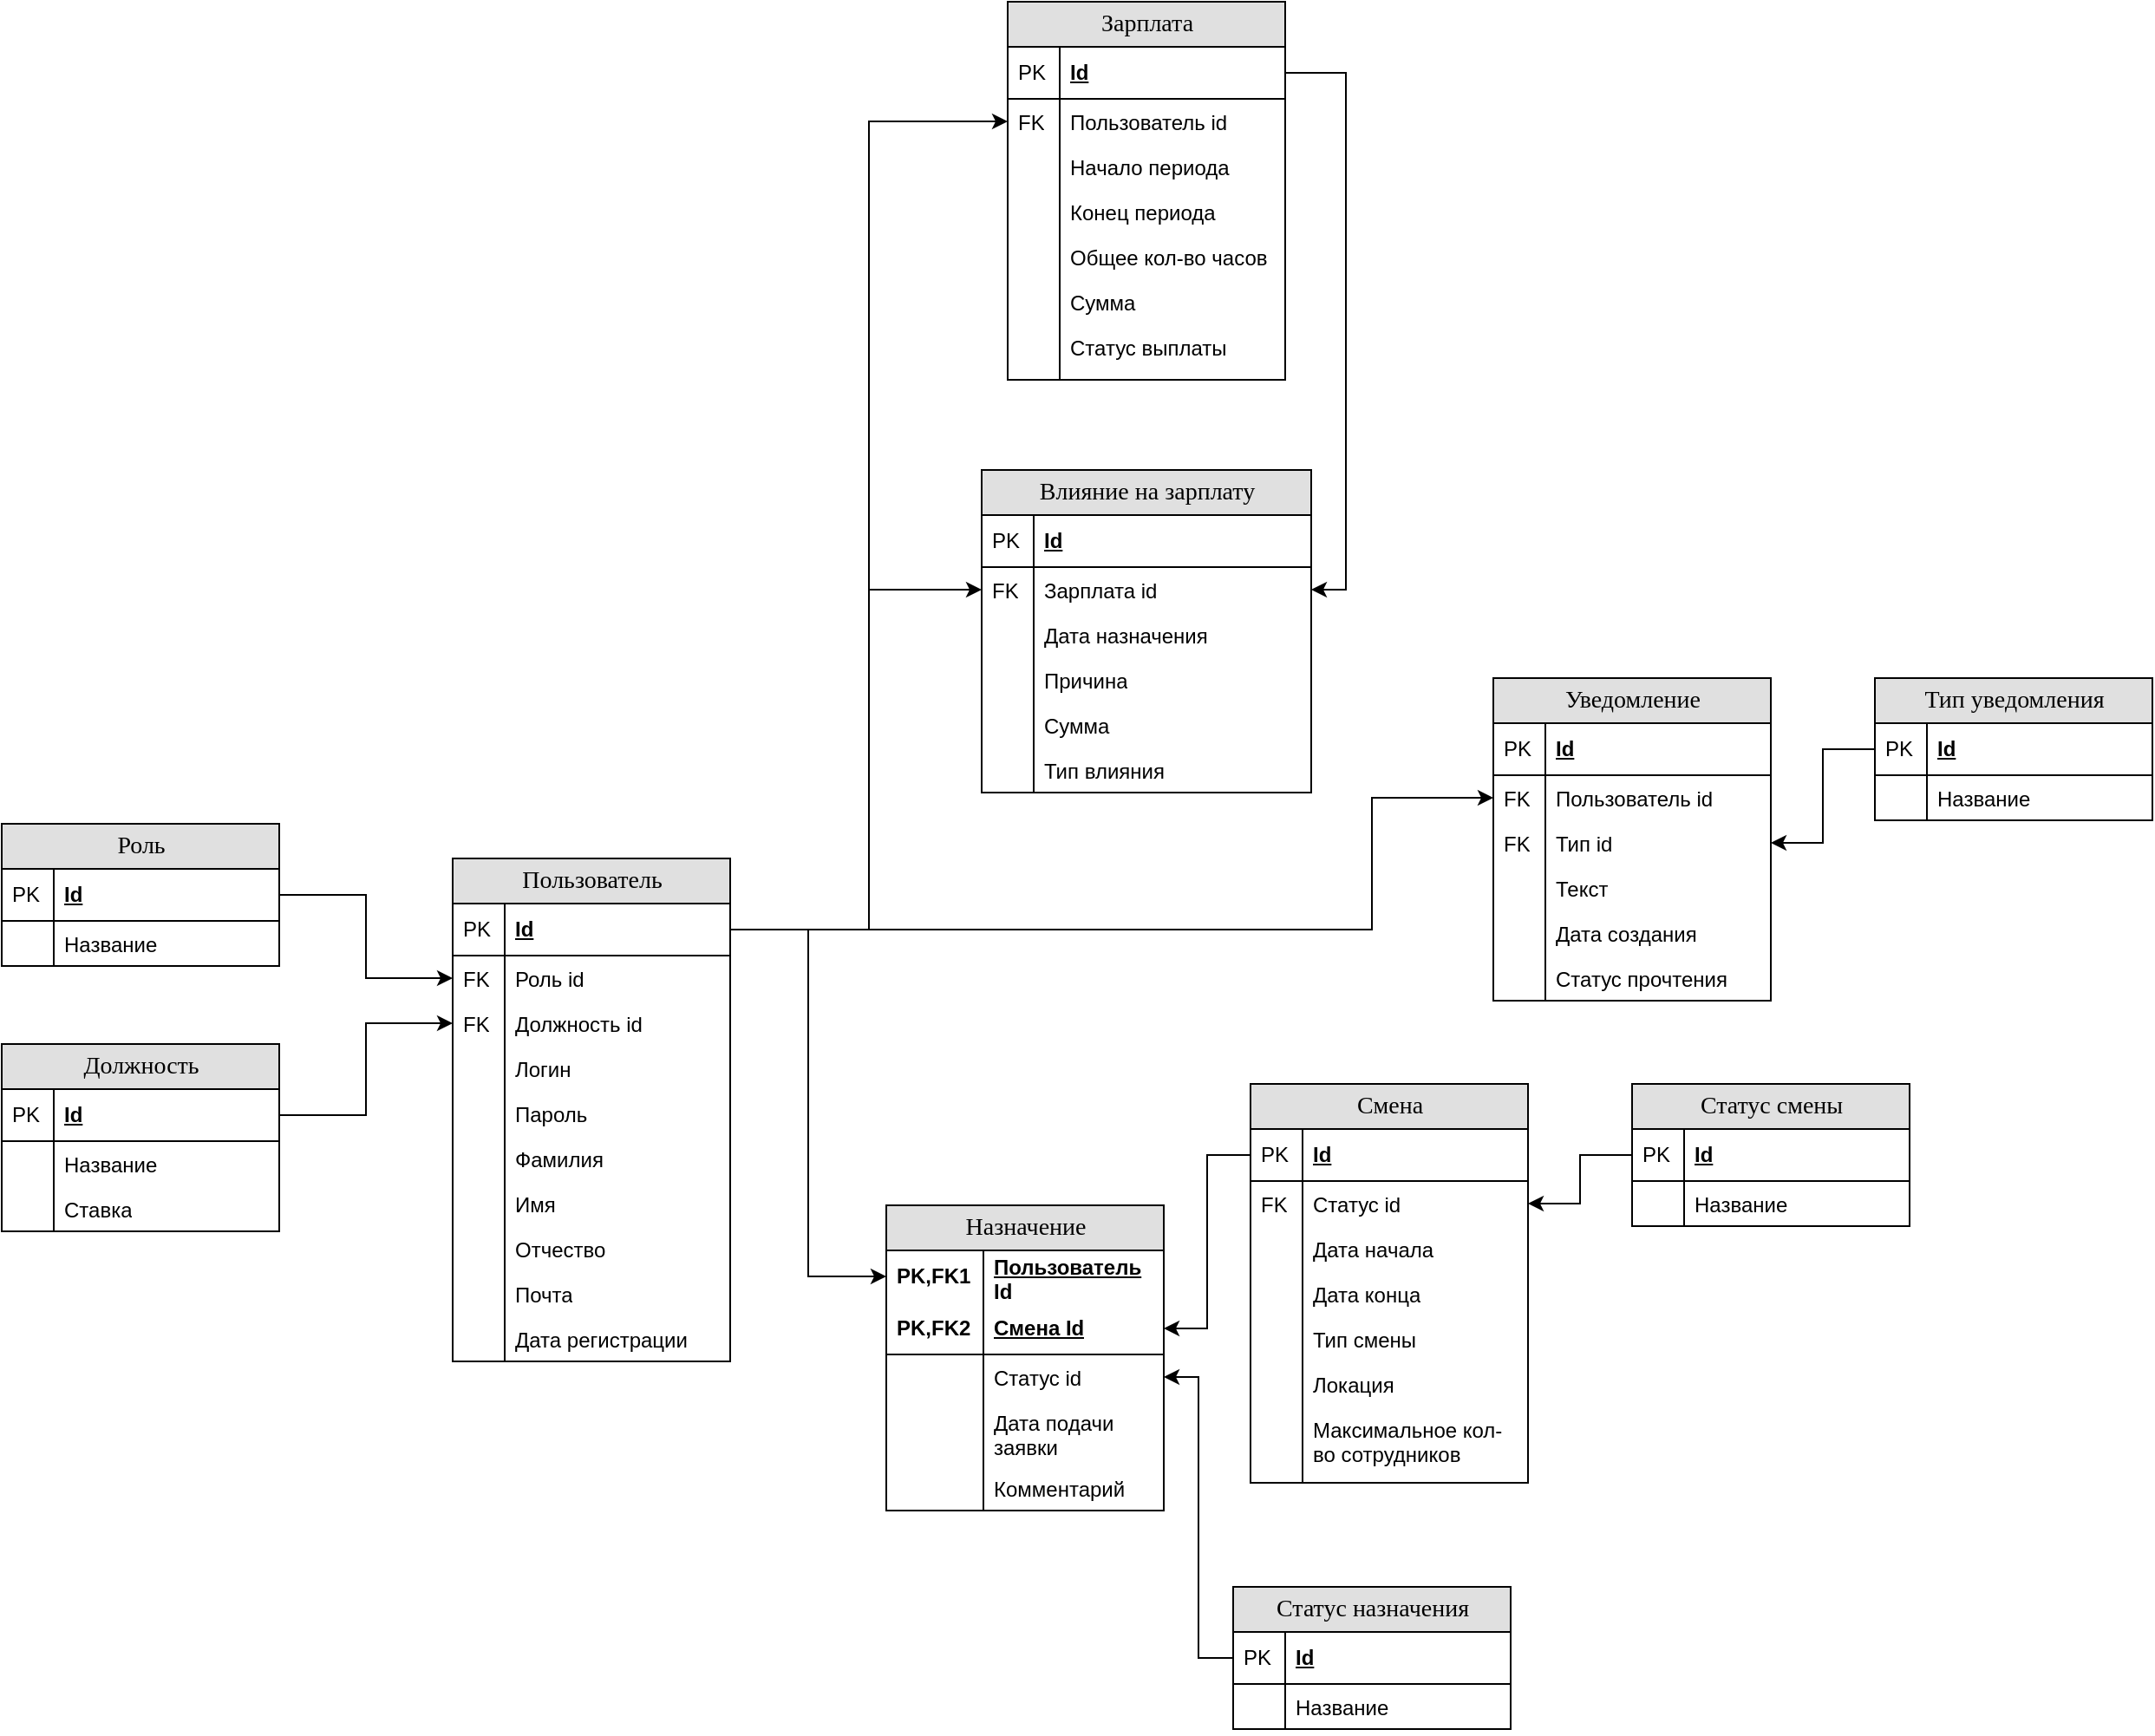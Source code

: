 <mxfile version="24.7.5">
  <diagram name="Page-1" id="e56a1550-8fbb-45ad-956c-1786394a9013">
    <mxGraphModel dx="1793" dy="2745" grid="1" gridSize="10" guides="1" tooltips="1" connect="1" arrows="1" fold="1" page="1" pageScale="1" pageWidth="1100" pageHeight="850" background="none" math="0" shadow="0">
      <root>
        <mxCell id="0" />
        <mxCell id="1" parent="0" />
        <mxCell id="suVJ0AK7xyrUXj481-pd-14" value="Смена" style="swimlane;html=1;fontStyle=0;childLayout=stackLayout;horizontal=1;startSize=26;fillColor=#e0e0e0;horizontalStack=0;resizeParent=1;resizeLast=0;collapsible=1;marginBottom=0;swimlaneFillColor=#ffffff;align=center;rounded=0;shadow=0;comic=0;labelBackgroundColor=none;strokeWidth=1;fontFamily=Verdana;fontSize=14;swimlaneLine=1;" parent="1" vertex="1">
          <mxGeometry x="750" y="-396" width="160" height="230" as="geometry" />
        </mxCell>
        <mxCell id="suVJ0AK7xyrUXj481-pd-15" value="Id" style="shape=partialRectangle;top=0;left=0;right=0;bottom=1;html=1;align=left;verticalAlign=middle;fillColor=none;spacingLeft=34;spacingRight=4;whiteSpace=wrap;overflow=hidden;rotatable=0;points=[[0,0.5],[1,0.5]];portConstraint=eastwest;dropTarget=0;fontStyle=5;" parent="suVJ0AK7xyrUXj481-pd-14" vertex="1">
          <mxGeometry y="26" width="160" height="30" as="geometry" />
        </mxCell>
        <mxCell id="suVJ0AK7xyrUXj481-pd-16" value="PK" style="shape=partialRectangle;top=0;left=0;bottom=0;html=1;fillColor=none;align=left;verticalAlign=middle;spacingLeft=4;spacingRight=4;whiteSpace=wrap;overflow=hidden;rotatable=0;points=[];portConstraint=eastwest;part=1;" parent="suVJ0AK7xyrUXj481-pd-15" vertex="1" connectable="0">
          <mxGeometry width="30" height="30" as="geometry" />
        </mxCell>
        <mxCell id="suVJ0AK7xyrUXj481-pd-87" value="Статус id" style="shape=partialRectangle;top=0;left=0;right=0;bottom=0;html=1;align=left;verticalAlign=top;fillColor=none;spacingLeft=34;spacingRight=4;whiteSpace=wrap;overflow=hidden;rotatable=0;points=[[0,0.5],[1,0.5]];portConstraint=eastwest;dropTarget=0;" parent="suVJ0AK7xyrUXj481-pd-14" vertex="1">
          <mxGeometry y="56" width="160" height="26" as="geometry" />
        </mxCell>
        <mxCell id="suVJ0AK7xyrUXj481-pd-88" value="FK" style="shape=partialRectangle;top=0;left=0;bottom=0;html=1;fillColor=none;align=left;verticalAlign=top;spacingLeft=4;spacingRight=4;whiteSpace=wrap;overflow=hidden;rotatable=0;points=[];portConstraint=eastwest;part=1;" parent="suVJ0AK7xyrUXj481-pd-87" vertex="1" connectable="0">
          <mxGeometry width="30" height="26" as="geometry" />
        </mxCell>
        <mxCell id="suVJ0AK7xyrUXj481-pd-17" value="Дата начала" style="shape=partialRectangle;top=0;left=0;right=0;bottom=0;html=1;align=left;verticalAlign=top;fillColor=none;spacingLeft=34;spacingRight=4;whiteSpace=wrap;overflow=hidden;rotatable=0;points=[[0,0.5],[1,0.5]];portConstraint=eastwest;dropTarget=0;" parent="suVJ0AK7xyrUXj481-pd-14" vertex="1">
          <mxGeometry y="82" width="160" height="26" as="geometry" />
        </mxCell>
        <mxCell id="suVJ0AK7xyrUXj481-pd-18" value="" style="shape=partialRectangle;top=0;left=0;bottom=0;html=1;fillColor=none;align=left;verticalAlign=top;spacingLeft=4;spacingRight=4;whiteSpace=wrap;overflow=hidden;rotatable=0;points=[];portConstraint=eastwest;part=1;" parent="suVJ0AK7xyrUXj481-pd-17" vertex="1" connectable="0">
          <mxGeometry width="30" height="26" as="geometry" />
        </mxCell>
        <mxCell id="suVJ0AK7xyrUXj481-pd-19" value="Дата конца" style="shape=partialRectangle;top=0;left=0;right=0;bottom=0;html=1;align=left;verticalAlign=top;fillColor=none;spacingLeft=34;spacingRight=4;whiteSpace=wrap;overflow=hidden;rotatable=0;points=[[0,0.5],[1,0.5]];portConstraint=eastwest;dropTarget=0;" parent="suVJ0AK7xyrUXj481-pd-14" vertex="1">
          <mxGeometry y="108" width="160" height="26" as="geometry" />
        </mxCell>
        <mxCell id="suVJ0AK7xyrUXj481-pd-20" value="" style="shape=partialRectangle;top=0;left=0;bottom=0;html=1;fillColor=none;align=left;verticalAlign=top;spacingLeft=4;spacingRight=4;whiteSpace=wrap;overflow=hidden;rotatable=0;points=[];portConstraint=eastwest;part=1;" parent="suVJ0AK7xyrUXj481-pd-19" vertex="1" connectable="0">
          <mxGeometry width="30" height="26" as="geometry" />
        </mxCell>
        <mxCell id="suVJ0AK7xyrUXj481-pd-99" value="Тип смены" style="shape=partialRectangle;top=0;left=0;right=0;bottom=0;html=1;align=left;verticalAlign=top;fillColor=none;spacingLeft=34;spacingRight=4;whiteSpace=wrap;overflow=hidden;rotatable=0;points=[[0,0.5],[1,0.5]];portConstraint=eastwest;dropTarget=0;" parent="suVJ0AK7xyrUXj481-pd-14" vertex="1">
          <mxGeometry y="134" width="160" height="26" as="geometry" />
        </mxCell>
        <mxCell id="suVJ0AK7xyrUXj481-pd-100" value="" style="shape=partialRectangle;top=0;left=0;bottom=0;html=1;fillColor=none;align=left;verticalAlign=top;spacingLeft=4;spacingRight=4;whiteSpace=wrap;overflow=hidden;rotatable=0;points=[];portConstraint=eastwest;part=1;" parent="suVJ0AK7xyrUXj481-pd-99" vertex="1" connectable="0">
          <mxGeometry width="30" height="26" as="geometry" />
        </mxCell>
        <mxCell id="suVJ0AK7xyrUXj481-pd-101" value="Локация" style="shape=partialRectangle;top=0;left=0;right=0;bottom=0;html=1;align=left;verticalAlign=top;fillColor=none;spacingLeft=34;spacingRight=4;whiteSpace=wrap;overflow=hidden;rotatable=0;points=[[0,0.5],[1,0.5]];portConstraint=eastwest;dropTarget=0;" parent="suVJ0AK7xyrUXj481-pd-14" vertex="1">
          <mxGeometry y="160" width="160" height="26" as="geometry" />
        </mxCell>
        <mxCell id="suVJ0AK7xyrUXj481-pd-102" value="" style="shape=partialRectangle;top=0;left=0;bottom=0;html=1;fillColor=none;align=left;verticalAlign=top;spacingLeft=4;spacingRight=4;whiteSpace=wrap;overflow=hidden;rotatable=0;points=[];portConstraint=eastwest;part=1;" parent="suVJ0AK7xyrUXj481-pd-101" vertex="1" connectable="0">
          <mxGeometry width="30" height="26" as="geometry" />
        </mxCell>
        <mxCell id="suVJ0AK7xyrUXj481-pd-105" value="Максимальное кол-во сотрудников" style="shape=partialRectangle;top=0;left=0;right=0;bottom=0;html=1;align=left;verticalAlign=top;fillColor=none;spacingLeft=34;spacingRight=4;whiteSpace=wrap;overflow=hidden;rotatable=0;points=[[0,0.5],[1,0.5]];portConstraint=eastwest;dropTarget=0;" parent="suVJ0AK7xyrUXj481-pd-14" vertex="1">
          <mxGeometry y="186" width="160" height="44" as="geometry" />
        </mxCell>
        <mxCell id="suVJ0AK7xyrUXj481-pd-106" value="" style="shape=partialRectangle;top=0;left=0;bottom=0;html=1;fillColor=none;align=left;verticalAlign=top;spacingLeft=4;spacingRight=4;whiteSpace=wrap;overflow=hidden;rotatable=0;points=[];portConstraint=eastwest;part=1;" parent="suVJ0AK7xyrUXj481-pd-105" vertex="1" connectable="0">
          <mxGeometry width="30" height="44" as="geometry" />
        </mxCell>
        <mxCell id="suVJ0AK7xyrUXj481-pd-73" style="edgeStyle=orthogonalEdgeStyle;rounded=0;orthogonalLoop=1;jettySize=auto;html=1;" parent="1" source="suVJ0AK7xyrUXj481-pd-41" target="suVJ0AK7xyrUXj481-pd-69" edge="1">
          <mxGeometry relative="1" as="geometry">
            <mxPoint x="210" y="-366" as="sourcePoint" />
          </mxGeometry>
        </mxCell>
        <mxCell id="suVJ0AK7xyrUXj481-pd-56" value="Пользователь" style="swimlane;html=1;fontStyle=0;childLayout=stackLayout;horizontal=1;startSize=26;fillColor=#e0e0e0;horizontalStack=0;resizeParent=1;resizeLast=0;collapsible=1;marginBottom=0;swimlaneFillColor=#ffffff;align=center;rounded=0;shadow=0;comic=0;labelBackgroundColor=none;strokeWidth=1;fontFamily=Verdana;fontSize=14;swimlaneLine=1;" parent="1" vertex="1">
          <mxGeometry x="290" y="-526" width="160" height="290" as="geometry" />
        </mxCell>
        <mxCell id="suVJ0AK7xyrUXj481-pd-57" value="Id" style="shape=partialRectangle;top=0;left=0;right=0;bottom=1;html=1;align=left;verticalAlign=middle;fillColor=none;spacingLeft=34;spacingRight=4;whiteSpace=wrap;overflow=hidden;rotatable=0;points=[[0,0.5],[1,0.5]];portConstraint=eastwest;dropTarget=0;fontStyle=5;" parent="suVJ0AK7xyrUXj481-pd-56" vertex="1">
          <mxGeometry y="26" width="160" height="30" as="geometry" />
        </mxCell>
        <mxCell id="suVJ0AK7xyrUXj481-pd-58" value="PK" style="shape=partialRectangle;top=0;left=0;bottom=0;html=1;fillColor=none;align=left;verticalAlign=middle;spacingLeft=4;spacingRight=4;whiteSpace=wrap;overflow=hidden;rotatable=0;points=[];portConstraint=eastwest;part=1;" parent="suVJ0AK7xyrUXj481-pd-57" vertex="1" connectable="0">
          <mxGeometry width="30" height="30" as="geometry" />
        </mxCell>
        <mxCell id="suVJ0AK7xyrUXj481-pd-74" value="Роль id" style="shape=partialRectangle;top=0;left=0;right=0;bottom=0;html=1;align=left;verticalAlign=top;fillColor=none;spacingLeft=34;spacingRight=4;whiteSpace=wrap;overflow=hidden;rotatable=0;points=[[0,0.5],[1,0.5]];portConstraint=eastwest;dropTarget=0;" parent="suVJ0AK7xyrUXj481-pd-56" vertex="1">
          <mxGeometry y="56" width="160" height="26" as="geometry" />
        </mxCell>
        <mxCell id="suVJ0AK7xyrUXj481-pd-75" value="FK" style="shape=partialRectangle;top=0;left=0;bottom=0;html=1;fillColor=none;align=left;verticalAlign=top;spacingLeft=4;spacingRight=4;whiteSpace=wrap;overflow=hidden;rotatable=0;points=[];portConstraint=eastwest;part=1;" parent="suVJ0AK7xyrUXj481-pd-74" vertex="1" connectable="0">
          <mxGeometry width="30" height="26" as="geometry" />
        </mxCell>
        <mxCell id="suVJ0AK7xyrUXj481-pd-69" value="Должность id" style="shape=partialRectangle;top=0;left=0;right=0;bottom=0;html=1;align=left;verticalAlign=top;fillColor=none;spacingLeft=34;spacingRight=4;whiteSpace=wrap;overflow=hidden;rotatable=0;points=[[0,0.5],[1,0.5]];portConstraint=eastwest;dropTarget=0;" parent="suVJ0AK7xyrUXj481-pd-56" vertex="1">
          <mxGeometry y="82" width="160" height="26" as="geometry" />
        </mxCell>
        <mxCell id="suVJ0AK7xyrUXj481-pd-70" value="FK" style="shape=partialRectangle;top=0;left=0;bottom=0;html=1;fillColor=none;align=left;verticalAlign=top;spacingLeft=4;spacingRight=4;whiteSpace=wrap;overflow=hidden;rotatable=0;points=[];portConstraint=eastwest;part=1;" parent="suVJ0AK7xyrUXj481-pd-69" vertex="1" connectable="0">
          <mxGeometry width="30" height="26" as="geometry" />
        </mxCell>
        <mxCell id="suVJ0AK7xyrUXj481-pd-59" value="Логин" style="shape=partialRectangle;top=0;left=0;right=0;bottom=0;html=1;align=left;verticalAlign=top;fillColor=none;spacingLeft=34;spacingRight=4;whiteSpace=wrap;overflow=hidden;rotatable=0;points=[[0,0.5],[1,0.5]];portConstraint=eastwest;dropTarget=0;" parent="suVJ0AK7xyrUXj481-pd-56" vertex="1">
          <mxGeometry y="108" width="160" height="26" as="geometry" />
        </mxCell>
        <mxCell id="suVJ0AK7xyrUXj481-pd-60" value="" style="shape=partialRectangle;top=0;left=0;bottom=0;html=1;fillColor=none;align=left;verticalAlign=top;spacingLeft=4;spacingRight=4;whiteSpace=wrap;overflow=hidden;rotatable=0;points=[];portConstraint=eastwest;part=1;" parent="suVJ0AK7xyrUXj481-pd-59" vertex="1" connectable="0">
          <mxGeometry width="30" height="26" as="geometry" />
        </mxCell>
        <mxCell id="suVJ0AK7xyrUXj481-pd-61" value="Пароль" style="shape=partialRectangle;top=0;left=0;right=0;bottom=0;html=1;align=left;verticalAlign=top;fillColor=none;spacingLeft=34;spacingRight=4;whiteSpace=wrap;overflow=hidden;rotatable=0;points=[[0,0.5],[1,0.5]];portConstraint=eastwest;dropTarget=0;" parent="suVJ0AK7xyrUXj481-pd-56" vertex="1">
          <mxGeometry y="134" width="160" height="26" as="geometry" />
        </mxCell>
        <mxCell id="suVJ0AK7xyrUXj481-pd-62" value="" style="shape=partialRectangle;top=0;left=0;bottom=0;html=1;fillColor=none;align=left;verticalAlign=top;spacingLeft=4;spacingRight=4;whiteSpace=wrap;overflow=hidden;rotatable=0;points=[];portConstraint=eastwest;part=1;" parent="suVJ0AK7xyrUXj481-pd-61" vertex="1" connectable="0">
          <mxGeometry width="30" height="26" as="geometry" />
        </mxCell>
        <mxCell id="suVJ0AK7xyrUXj481-pd-63" value="Фамилия" style="shape=partialRectangle;top=0;left=0;right=0;bottom=0;html=1;align=left;verticalAlign=top;fillColor=none;spacingLeft=34;spacingRight=4;whiteSpace=wrap;overflow=hidden;rotatable=0;points=[[0,0.5],[1,0.5]];portConstraint=eastwest;dropTarget=0;" parent="suVJ0AK7xyrUXj481-pd-56" vertex="1">
          <mxGeometry y="160" width="160" height="26" as="geometry" />
        </mxCell>
        <mxCell id="suVJ0AK7xyrUXj481-pd-64" value="" style="shape=partialRectangle;top=0;left=0;bottom=0;html=1;fillColor=none;align=left;verticalAlign=top;spacingLeft=4;spacingRight=4;whiteSpace=wrap;overflow=hidden;rotatable=0;points=[];portConstraint=eastwest;part=1;" parent="suVJ0AK7xyrUXj481-pd-63" vertex="1" connectable="0">
          <mxGeometry width="30" height="26" as="geometry" />
        </mxCell>
        <mxCell id="suVJ0AK7xyrUXj481-pd-65" value="Имя" style="shape=partialRectangle;top=0;left=0;right=0;bottom=0;html=1;align=left;verticalAlign=top;fillColor=none;spacingLeft=34;spacingRight=4;whiteSpace=wrap;overflow=hidden;rotatable=0;points=[[0,0.5],[1,0.5]];portConstraint=eastwest;dropTarget=0;" parent="suVJ0AK7xyrUXj481-pd-56" vertex="1">
          <mxGeometry y="186" width="160" height="26" as="geometry" />
        </mxCell>
        <mxCell id="suVJ0AK7xyrUXj481-pd-66" value="" style="shape=partialRectangle;top=0;left=0;bottom=0;html=1;fillColor=none;align=left;verticalAlign=top;spacingLeft=4;spacingRight=4;whiteSpace=wrap;overflow=hidden;rotatable=0;points=[];portConstraint=eastwest;part=1;" parent="suVJ0AK7xyrUXj481-pd-65" vertex="1" connectable="0">
          <mxGeometry width="30" height="26" as="geometry" />
        </mxCell>
        <mxCell id="suVJ0AK7xyrUXj481-pd-67" value="Отчество" style="shape=partialRectangle;top=0;left=0;right=0;bottom=0;html=1;align=left;verticalAlign=top;fillColor=none;spacingLeft=34;spacingRight=4;whiteSpace=wrap;overflow=hidden;rotatable=0;points=[[0,0.5],[1,0.5]];portConstraint=eastwest;dropTarget=0;" parent="suVJ0AK7xyrUXj481-pd-56" vertex="1">
          <mxGeometry y="212" width="160" height="26" as="geometry" />
        </mxCell>
        <mxCell id="suVJ0AK7xyrUXj481-pd-68" value="" style="shape=partialRectangle;top=0;left=0;bottom=0;html=1;fillColor=none;align=left;verticalAlign=top;spacingLeft=4;spacingRight=4;whiteSpace=wrap;overflow=hidden;rotatable=0;points=[];portConstraint=eastwest;part=1;" parent="suVJ0AK7xyrUXj481-pd-67" vertex="1" connectable="0">
          <mxGeometry width="30" height="26" as="geometry" />
        </mxCell>
        <mxCell id="suVJ0AK7xyrUXj481-pd-83" value="Почта" style="shape=partialRectangle;top=0;left=0;right=0;bottom=0;html=1;align=left;verticalAlign=top;fillColor=none;spacingLeft=34;spacingRight=4;whiteSpace=wrap;overflow=hidden;rotatable=0;points=[[0,0.5],[1,0.5]];portConstraint=eastwest;dropTarget=0;" parent="suVJ0AK7xyrUXj481-pd-56" vertex="1">
          <mxGeometry y="238" width="160" height="26" as="geometry" />
        </mxCell>
        <mxCell id="suVJ0AK7xyrUXj481-pd-84" value="" style="shape=partialRectangle;top=0;left=0;bottom=0;html=1;fillColor=none;align=left;verticalAlign=top;spacingLeft=4;spacingRight=4;whiteSpace=wrap;overflow=hidden;rotatable=0;points=[];portConstraint=eastwest;part=1;" parent="suVJ0AK7xyrUXj481-pd-83" vertex="1" connectable="0">
          <mxGeometry width="30" height="26" as="geometry" />
        </mxCell>
        <mxCell id="suVJ0AK7xyrUXj481-pd-85" value="Дата регистрации" style="shape=partialRectangle;top=0;left=0;right=0;bottom=0;html=1;align=left;verticalAlign=top;fillColor=none;spacingLeft=34;spacingRight=4;whiteSpace=wrap;overflow=hidden;rotatable=0;points=[[0,0.5],[1,0.5]];portConstraint=eastwest;dropTarget=0;" parent="suVJ0AK7xyrUXj481-pd-56" vertex="1">
          <mxGeometry y="264" width="160" height="26" as="geometry" />
        </mxCell>
        <mxCell id="suVJ0AK7xyrUXj481-pd-86" value="" style="shape=partialRectangle;top=0;left=0;bottom=0;html=1;fillColor=none;align=left;verticalAlign=top;spacingLeft=4;spacingRight=4;whiteSpace=wrap;overflow=hidden;rotatable=0;points=[];portConstraint=eastwest;part=1;" parent="suVJ0AK7xyrUXj481-pd-85" vertex="1" connectable="0">
          <mxGeometry width="30" height="26" as="geometry" />
        </mxCell>
        <mxCell id="suVJ0AK7xyrUXj481-pd-76" value="Роль" style="swimlane;html=1;fontStyle=0;childLayout=stackLayout;horizontal=1;startSize=26;fillColor=#e0e0e0;horizontalStack=0;resizeParent=1;resizeLast=0;collapsible=1;marginBottom=0;swimlaneFillColor=#ffffff;align=center;rounded=0;shadow=0;comic=0;labelBackgroundColor=none;strokeWidth=1;fontFamily=Verdana;fontSize=14;swimlaneLine=1;" parent="1" vertex="1">
          <mxGeometry x="30" y="-546" width="160" height="82" as="geometry" />
        </mxCell>
        <mxCell id="suVJ0AK7xyrUXj481-pd-77" value="Id" style="shape=partialRectangle;top=0;left=0;right=0;bottom=1;html=1;align=left;verticalAlign=middle;fillColor=none;spacingLeft=34;spacingRight=4;whiteSpace=wrap;overflow=hidden;rotatable=0;points=[[0,0.5],[1,0.5]];portConstraint=eastwest;dropTarget=0;fontStyle=5;" parent="suVJ0AK7xyrUXj481-pd-76" vertex="1">
          <mxGeometry y="26" width="160" height="30" as="geometry" />
        </mxCell>
        <mxCell id="suVJ0AK7xyrUXj481-pd-78" value="PK" style="shape=partialRectangle;top=0;left=0;bottom=0;html=1;fillColor=none;align=left;verticalAlign=middle;spacingLeft=4;spacingRight=4;whiteSpace=wrap;overflow=hidden;rotatable=0;points=[];portConstraint=eastwest;part=1;" parent="suVJ0AK7xyrUXj481-pd-77" vertex="1" connectable="0">
          <mxGeometry width="30" height="30" as="geometry" />
        </mxCell>
        <mxCell id="suVJ0AK7xyrUXj481-pd-79" value="Название" style="shape=partialRectangle;top=0;left=0;right=0;bottom=0;html=1;align=left;verticalAlign=top;fillColor=none;spacingLeft=34;spacingRight=4;whiteSpace=wrap;overflow=hidden;rotatable=0;points=[[0,0.5],[1,0.5]];portConstraint=eastwest;dropTarget=0;" parent="suVJ0AK7xyrUXj481-pd-76" vertex="1">
          <mxGeometry y="56" width="160" height="26" as="geometry" />
        </mxCell>
        <mxCell id="suVJ0AK7xyrUXj481-pd-80" value="" style="shape=partialRectangle;top=0;left=0;bottom=0;html=1;fillColor=none;align=left;verticalAlign=top;spacingLeft=4;spacingRight=4;whiteSpace=wrap;overflow=hidden;rotatable=0;points=[];portConstraint=eastwest;part=1;" parent="suVJ0AK7xyrUXj481-pd-79" vertex="1" connectable="0">
          <mxGeometry width="30" height="26" as="geometry" />
        </mxCell>
        <mxCell id="suVJ0AK7xyrUXj481-pd-89" value="Статус смены" style="swimlane;html=1;fontStyle=0;childLayout=stackLayout;horizontal=1;startSize=26;fillColor=#e0e0e0;horizontalStack=0;resizeParent=1;resizeLast=0;collapsible=1;marginBottom=0;swimlaneFillColor=#ffffff;align=center;rounded=0;shadow=0;comic=0;labelBackgroundColor=none;strokeWidth=1;fontFamily=Verdana;fontSize=14;swimlaneLine=1;" parent="1" vertex="1">
          <mxGeometry x="970" y="-396" width="160" height="82" as="geometry" />
        </mxCell>
        <mxCell id="suVJ0AK7xyrUXj481-pd-90" value="Id" style="shape=partialRectangle;top=0;left=0;right=0;bottom=1;html=1;align=left;verticalAlign=middle;fillColor=none;spacingLeft=34;spacingRight=4;whiteSpace=wrap;overflow=hidden;rotatable=0;points=[[0,0.5],[1,0.5]];portConstraint=eastwest;dropTarget=0;fontStyle=5;" parent="suVJ0AK7xyrUXj481-pd-89" vertex="1">
          <mxGeometry y="26" width="160" height="30" as="geometry" />
        </mxCell>
        <mxCell id="suVJ0AK7xyrUXj481-pd-91" value="PK" style="shape=partialRectangle;top=0;left=0;bottom=0;html=1;fillColor=none;align=left;verticalAlign=middle;spacingLeft=4;spacingRight=4;whiteSpace=wrap;overflow=hidden;rotatable=0;points=[];portConstraint=eastwest;part=1;" parent="suVJ0AK7xyrUXj481-pd-90" vertex="1" connectable="0">
          <mxGeometry width="30" height="30" as="geometry" />
        </mxCell>
        <mxCell id="suVJ0AK7xyrUXj481-pd-92" value="Название" style="shape=partialRectangle;top=0;left=0;right=0;bottom=0;html=1;align=left;verticalAlign=top;fillColor=none;spacingLeft=34;spacingRight=4;whiteSpace=wrap;overflow=hidden;rotatable=0;points=[[0,0.5],[1,0.5]];portConstraint=eastwest;dropTarget=0;" parent="suVJ0AK7xyrUXj481-pd-89" vertex="1">
          <mxGeometry y="56" width="160" height="26" as="geometry" />
        </mxCell>
        <mxCell id="suVJ0AK7xyrUXj481-pd-93" value="" style="shape=partialRectangle;top=0;left=0;bottom=0;html=1;fillColor=none;align=left;verticalAlign=top;spacingLeft=4;spacingRight=4;whiteSpace=wrap;overflow=hidden;rotatable=0;points=[];portConstraint=eastwest;part=1;" parent="suVJ0AK7xyrUXj481-pd-92" vertex="1" connectable="0">
          <mxGeometry width="30" height="26" as="geometry" />
        </mxCell>
        <mxCell id="suVJ0AK7xyrUXj481-pd-98" style="edgeStyle=orthogonalEdgeStyle;rounded=0;orthogonalLoop=1;jettySize=auto;html=1;" parent="1" source="suVJ0AK7xyrUXj481-pd-90" target="suVJ0AK7xyrUXj481-pd-87" edge="1">
          <mxGeometry relative="1" as="geometry" />
        </mxCell>
        <mxCell id="suVJ0AK7xyrUXj481-pd-107" value="Назначение" style="swimlane;html=1;fontStyle=0;childLayout=stackLayout;horizontal=1;startSize=26;fillColor=#e0e0e0;horizontalStack=0;resizeParent=1;resizeLast=0;collapsible=1;marginBottom=0;swimlaneFillColor=#ffffff;align=center;rounded=0;shadow=0;comic=0;labelBackgroundColor=none;strokeWidth=1;fontFamily=Verdana;fontSize=14" parent="1" vertex="1">
          <mxGeometry x="540" y="-326" width="160" height="176" as="geometry" />
        </mxCell>
        <mxCell id="suVJ0AK7xyrUXj481-pd-108" value="Пользователь Id" style="shape=partialRectangle;top=0;left=0;right=0;bottom=0;html=1;align=left;verticalAlign=middle;fillColor=none;spacingLeft=60;spacingRight=4;whiteSpace=wrap;overflow=hidden;rotatable=0;points=[[0,0.5],[1,0.5]];portConstraint=eastwest;dropTarget=0;fontStyle=5;" parent="suVJ0AK7xyrUXj481-pd-107" vertex="1">
          <mxGeometry y="26" width="160" height="30" as="geometry" />
        </mxCell>
        <mxCell id="suVJ0AK7xyrUXj481-pd-109" value="PK,FK1" style="shape=partialRectangle;fontStyle=1;top=0;left=0;bottom=0;html=1;fillColor=none;align=left;verticalAlign=middle;spacingLeft=4;spacingRight=4;whiteSpace=wrap;overflow=hidden;rotatable=0;points=[];portConstraint=eastwest;part=1;" parent="suVJ0AK7xyrUXj481-pd-108" vertex="1" connectable="0">
          <mxGeometry width="56" height="30" as="geometry" />
        </mxCell>
        <mxCell id="suVJ0AK7xyrUXj481-pd-110" value="Смена Id" style="shape=partialRectangle;top=0;left=0;right=0;bottom=1;html=1;align=left;verticalAlign=middle;fillColor=none;spacingLeft=60;spacingRight=4;whiteSpace=wrap;overflow=hidden;rotatable=0;points=[[0,0.5],[1,0.5]];portConstraint=eastwest;dropTarget=0;fontStyle=5;" parent="suVJ0AK7xyrUXj481-pd-107" vertex="1">
          <mxGeometry y="56" width="160" height="30" as="geometry" />
        </mxCell>
        <mxCell id="suVJ0AK7xyrUXj481-pd-111" value="PK,FK2" style="shape=partialRectangle;fontStyle=1;top=0;left=0;bottom=0;html=1;fillColor=none;align=left;verticalAlign=middle;spacingLeft=4;spacingRight=4;whiteSpace=wrap;overflow=hidden;rotatable=0;points=[];portConstraint=eastwest;part=1;" parent="suVJ0AK7xyrUXj481-pd-110" vertex="1" connectable="0">
          <mxGeometry width="56" height="30" as="geometry" />
        </mxCell>
        <mxCell id="suVJ0AK7xyrUXj481-pd-112" value="Статус id" style="shape=partialRectangle;top=0;left=0;right=0;bottom=0;html=1;align=left;verticalAlign=top;fillColor=none;spacingLeft=60;spacingRight=4;whiteSpace=wrap;overflow=hidden;rotatable=0;points=[[0,0.5],[1,0.5]];portConstraint=eastwest;dropTarget=0;" parent="suVJ0AK7xyrUXj481-pd-107" vertex="1">
          <mxGeometry y="86" width="160" height="26" as="geometry" />
        </mxCell>
        <mxCell id="suVJ0AK7xyrUXj481-pd-113" value="" style="shape=partialRectangle;top=0;left=0;bottom=0;html=1;fillColor=none;align=left;verticalAlign=top;spacingLeft=4;spacingRight=4;whiteSpace=wrap;overflow=hidden;rotatable=0;points=[];portConstraint=eastwest;part=1;" parent="suVJ0AK7xyrUXj481-pd-112" vertex="1" connectable="0">
          <mxGeometry width="56" height="26" as="geometry" />
        </mxCell>
        <mxCell id="suVJ0AK7xyrUXj481-pd-123" value="Дата подачи заявки" style="shape=partialRectangle;top=0;left=0;right=0;bottom=0;html=1;align=left;verticalAlign=top;fillColor=none;spacingLeft=60;spacingRight=4;whiteSpace=wrap;overflow=hidden;rotatable=0;points=[[0,0.5],[1,0.5]];portConstraint=eastwest;dropTarget=0;" parent="suVJ0AK7xyrUXj481-pd-107" vertex="1">
          <mxGeometry y="112" width="160" height="38" as="geometry" />
        </mxCell>
        <mxCell id="suVJ0AK7xyrUXj481-pd-124" value="" style="shape=partialRectangle;top=0;left=0;bottom=0;html=1;fillColor=none;align=left;verticalAlign=top;spacingLeft=4;spacingRight=4;whiteSpace=wrap;overflow=hidden;rotatable=0;points=[];portConstraint=eastwest;part=1;" parent="suVJ0AK7xyrUXj481-pd-123" vertex="1" connectable="0">
          <mxGeometry width="56" height="38" as="geometry" />
        </mxCell>
        <mxCell id="suVJ0AK7xyrUXj481-pd-131" value="Комментарий" style="shape=partialRectangle;top=0;left=0;right=0;bottom=0;html=1;align=left;verticalAlign=top;fillColor=none;spacingLeft=60;spacingRight=4;whiteSpace=wrap;overflow=hidden;rotatable=0;points=[[0,0.5],[1,0.5]];portConstraint=eastwest;dropTarget=0;" parent="suVJ0AK7xyrUXj481-pd-107" vertex="1">
          <mxGeometry y="150" width="160" height="26" as="geometry" />
        </mxCell>
        <mxCell id="suVJ0AK7xyrUXj481-pd-132" value="" style="shape=partialRectangle;top=0;left=0;bottom=0;html=1;fillColor=none;align=left;verticalAlign=top;spacingLeft=4;spacingRight=4;whiteSpace=wrap;overflow=hidden;rotatable=0;points=[];portConstraint=eastwest;part=1;" parent="suVJ0AK7xyrUXj481-pd-131" vertex="1" connectable="0">
          <mxGeometry width="56" height="26" as="geometry" />
        </mxCell>
        <mxCell id="suVJ0AK7xyrUXj481-pd-125" value="Статус назначения" style="swimlane;html=1;fontStyle=0;childLayout=stackLayout;horizontal=1;startSize=26;fillColor=#e0e0e0;horizontalStack=0;resizeParent=1;resizeLast=0;collapsible=1;marginBottom=0;swimlaneFillColor=#ffffff;align=center;rounded=0;shadow=0;comic=0;labelBackgroundColor=none;strokeWidth=1;fontFamily=Verdana;fontSize=14;swimlaneLine=1;" parent="1" vertex="1">
          <mxGeometry x="740" y="-106" width="160" height="82" as="geometry" />
        </mxCell>
        <mxCell id="suVJ0AK7xyrUXj481-pd-126" value="Id" style="shape=partialRectangle;top=0;left=0;right=0;bottom=1;html=1;align=left;verticalAlign=middle;fillColor=none;spacingLeft=34;spacingRight=4;whiteSpace=wrap;overflow=hidden;rotatable=0;points=[[0,0.5],[1,0.5]];portConstraint=eastwest;dropTarget=0;fontStyle=5;" parent="suVJ0AK7xyrUXj481-pd-125" vertex="1">
          <mxGeometry y="26" width="160" height="30" as="geometry" />
        </mxCell>
        <mxCell id="suVJ0AK7xyrUXj481-pd-127" value="PK" style="shape=partialRectangle;top=0;left=0;bottom=0;html=1;fillColor=none;align=left;verticalAlign=middle;spacingLeft=4;spacingRight=4;whiteSpace=wrap;overflow=hidden;rotatable=0;points=[];portConstraint=eastwest;part=1;" parent="suVJ0AK7xyrUXj481-pd-126" vertex="1" connectable="0">
          <mxGeometry width="30" height="30" as="geometry" />
        </mxCell>
        <mxCell id="suVJ0AK7xyrUXj481-pd-128" value="Название" style="shape=partialRectangle;top=0;left=0;right=0;bottom=0;html=1;align=left;verticalAlign=top;fillColor=none;spacingLeft=34;spacingRight=4;whiteSpace=wrap;overflow=hidden;rotatable=0;points=[[0,0.5],[1,0.5]];portConstraint=eastwest;dropTarget=0;" parent="suVJ0AK7xyrUXj481-pd-125" vertex="1">
          <mxGeometry y="56" width="160" height="26" as="geometry" />
        </mxCell>
        <mxCell id="suVJ0AK7xyrUXj481-pd-129" value="" style="shape=partialRectangle;top=0;left=0;bottom=0;html=1;fillColor=none;align=left;verticalAlign=top;spacingLeft=4;spacingRight=4;whiteSpace=wrap;overflow=hidden;rotatable=0;points=[];portConstraint=eastwest;part=1;" parent="suVJ0AK7xyrUXj481-pd-128" vertex="1" connectable="0">
          <mxGeometry width="30" height="26" as="geometry" />
        </mxCell>
        <mxCell id="suVJ0AK7xyrUXj481-pd-130" style="edgeStyle=orthogonalEdgeStyle;rounded=0;orthogonalLoop=1;jettySize=auto;html=1;" parent="1" source="suVJ0AK7xyrUXj481-pd-126" target="suVJ0AK7xyrUXj481-pd-112" edge="1">
          <mxGeometry relative="1" as="geometry" />
        </mxCell>
        <mxCell id="suVJ0AK7xyrUXj481-pd-157" value="Зарплата" style="swimlane;html=1;fontStyle=0;childLayout=stackLayout;horizontal=1;startSize=26;fillColor=#e0e0e0;horizontalStack=0;resizeParent=1;resizeLast=0;collapsible=1;marginBottom=0;swimlaneFillColor=#ffffff;align=center;rounded=0;shadow=0;comic=0;labelBackgroundColor=none;strokeWidth=1;fontFamily=Verdana;fontSize=14;swimlaneLine=1;" parent="1" vertex="1">
          <mxGeometry x="610" y="-1020" width="160" height="218" as="geometry" />
        </mxCell>
        <mxCell id="suVJ0AK7xyrUXj481-pd-158" value="Id" style="shape=partialRectangle;top=0;left=0;right=0;bottom=1;html=1;align=left;verticalAlign=middle;fillColor=none;spacingLeft=34;spacingRight=4;whiteSpace=wrap;overflow=hidden;rotatable=0;points=[[0,0.5],[1,0.5]];portConstraint=eastwest;dropTarget=0;fontStyle=5;" parent="suVJ0AK7xyrUXj481-pd-157" vertex="1">
          <mxGeometry y="26" width="160" height="30" as="geometry" />
        </mxCell>
        <mxCell id="suVJ0AK7xyrUXj481-pd-159" value="PK" style="shape=partialRectangle;top=0;left=0;bottom=0;html=1;fillColor=none;align=left;verticalAlign=middle;spacingLeft=4;spacingRight=4;whiteSpace=wrap;overflow=hidden;rotatable=0;points=[];portConstraint=eastwest;part=1;" parent="suVJ0AK7xyrUXj481-pd-158" vertex="1" connectable="0">
          <mxGeometry width="30" height="30" as="geometry" />
        </mxCell>
        <mxCell id="suVJ0AK7xyrUXj481-pd-174" value="Пользователь id" style="shape=partialRectangle;top=0;left=0;right=0;bottom=0;html=1;align=left;verticalAlign=top;fillColor=none;spacingLeft=34;spacingRight=4;whiteSpace=wrap;overflow=hidden;rotatable=0;points=[[0,0.5],[1,0.5]];portConstraint=eastwest;dropTarget=0;" parent="suVJ0AK7xyrUXj481-pd-157" vertex="1">
          <mxGeometry y="56" width="160" height="26" as="geometry" />
        </mxCell>
        <mxCell id="suVJ0AK7xyrUXj481-pd-175" value="FK" style="shape=partialRectangle;top=0;left=0;bottom=0;html=1;fillColor=none;align=left;verticalAlign=top;spacingLeft=4;spacingRight=4;whiteSpace=wrap;overflow=hidden;rotatable=0;points=[];portConstraint=eastwest;part=1;" parent="suVJ0AK7xyrUXj481-pd-174" vertex="1" connectable="0">
          <mxGeometry width="30" height="26" as="geometry" />
        </mxCell>
        <mxCell id="suVJ0AK7xyrUXj481-pd-164" value="Начало периода" style="shape=partialRectangle;top=0;left=0;right=0;bottom=0;html=1;align=left;verticalAlign=top;fillColor=none;spacingLeft=34;spacingRight=4;whiteSpace=wrap;overflow=hidden;rotatable=0;points=[[0,0.5],[1,0.5]];portConstraint=eastwest;dropTarget=0;" parent="suVJ0AK7xyrUXj481-pd-157" vertex="1">
          <mxGeometry y="82" width="160" height="26" as="geometry" />
        </mxCell>
        <mxCell id="suVJ0AK7xyrUXj481-pd-165" value="" style="shape=partialRectangle;top=0;left=0;bottom=0;html=1;fillColor=none;align=left;verticalAlign=top;spacingLeft=4;spacingRight=4;whiteSpace=wrap;overflow=hidden;rotatable=0;points=[];portConstraint=eastwest;part=1;" parent="suVJ0AK7xyrUXj481-pd-164" vertex="1" connectable="0">
          <mxGeometry width="30" height="26" as="geometry" />
        </mxCell>
        <mxCell id="suVJ0AK7xyrUXj481-pd-168" value="Конец периода" style="shape=partialRectangle;top=0;left=0;right=0;bottom=0;html=1;align=left;verticalAlign=top;fillColor=none;spacingLeft=34;spacingRight=4;whiteSpace=wrap;overflow=hidden;rotatable=0;points=[[0,0.5],[1,0.5]];portConstraint=eastwest;dropTarget=0;" parent="suVJ0AK7xyrUXj481-pd-157" vertex="1">
          <mxGeometry y="108" width="160" height="26" as="geometry" />
        </mxCell>
        <mxCell id="suVJ0AK7xyrUXj481-pd-169" value="" style="shape=partialRectangle;top=0;left=0;bottom=0;html=1;fillColor=none;align=left;verticalAlign=top;spacingLeft=4;spacingRight=4;whiteSpace=wrap;overflow=hidden;rotatable=0;points=[];portConstraint=eastwest;part=1;" parent="suVJ0AK7xyrUXj481-pd-168" vertex="1" connectable="0">
          <mxGeometry width="30" height="26" as="geometry" />
        </mxCell>
        <mxCell id="suVJ0AK7xyrUXj481-pd-170" value="Общее кол-во часов" style="shape=partialRectangle;top=0;left=0;right=0;bottom=0;html=1;align=left;verticalAlign=top;fillColor=none;spacingLeft=34;spacingRight=4;whiteSpace=wrap;overflow=hidden;rotatable=0;points=[[0,0.5],[1,0.5]];portConstraint=eastwest;dropTarget=0;" parent="suVJ0AK7xyrUXj481-pd-157" vertex="1">
          <mxGeometry y="134" width="160" height="26" as="geometry" />
        </mxCell>
        <mxCell id="suVJ0AK7xyrUXj481-pd-171" value="" style="shape=partialRectangle;top=0;left=0;bottom=0;html=1;fillColor=none;align=left;verticalAlign=top;spacingLeft=4;spacingRight=4;whiteSpace=wrap;overflow=hidden;rotatable=0;points=[];portConstraint=eastwest;part=1;" parent="suVJ0AK7xyrUXj481-pd-170" vertex="1" connectable="0">
          <mxGeometry width="30" height="26" as="geometry" />
        </mxCell>
        <mxCell id="suVJ0AK7xyrUXj481-pd-178" value="Сумма" style="shape=partialRectangle;top=0;left=0;right=0;bottom=0;html=1;align=left;verticalAlign=top;fillColor=none;spacingLeft=34;spacingRight=4;whiteSpace=wrap;overflow=hidden;rotatable=0;points=[[0,0.5],[1,0.5]];portConstraint=eastwest;dropTarget=0;" parent="suVJ0AK7xyrUXj481-pd-157" vertex="1">
          <mxGeometry y="160" width="160" height="26" as="geometry" />
        </mxCell>
        <mxCell id="suVJ0AK7xyrUXj481-pd-179" value="" style="shape=partialRectangle;top=0;left=0;bottom=0;html=1;fillColor=none;align=left;verticalAlign=top;spacingLeft=4;spacingRight=4;whiteSpace=wrap;overflow=hidden;rotatable=0;points=[];portConstraint=eastwest;part=1;" parent="suVJ0AK7xyrUXj481-pd-178" vertex="1" connectable="0">
          <mxGeometry width="30" height="26" as="geometry" />
        </mxCell>
        <mxCell id="suVJ0AK7xyrUXj481-pd-180" value="Статус выплаты" style="shape=partialRectangle;top=0;left=0;right=0;bottom=0;html=1;align=left;verticalAlign=top;fillColor=none;spacingLeft=34;spacingRight=4;whiteSpace=wrap;overflow=hidden;rotatable=0;points=[[0,0.5],[1,0.5]];portConstraint=eastwest;dropTarget=0;" parent="suVJ0AK7xyrUXj481-pd-157" vertex="1">
          <mxGeometry y="186" width="160" height="32" as="geometry" />
        </mxCell>
        <mxCell id="suVJ0AK7xyrUXj481-pd-181" value="" style="shape=partialRectangle;top=0;left=0;bottom=0;html=1;fillColor=none;align=left;verticalAlign=top;spacingLeft=4;spacingRight=4;whiteSpace=wrap;overflow=hidden;rotatable=0;points=[];portConstraint=eastwest;part=1;" parent="suVJ0AK7xyrUXj481-pd-180" vertex="1" connectable="0">
          <mxGeometry width="30" height="32" as="geometry" />
        </mxCell>
        <mxCell id="suVJ0AK7xyrUXj481-pd-182" style="edgeStyle=orthogonalEdgeStyle;rounded=0;orthogonalLoop=1;jettySize=auto;html=1;" parent="1" source="suVJ0AK7xyrUXj481-pd-57" target="suVJ0AK7xyrUXj481-pd-174" edge="1">
          <mxGeometry relative="1" as="geometry" />
        </mxCell>
        <mxCell id="suVJ0AK7xyrUXj481-pd-183" style="edgeStyle=orthogonalEdgeStyle;rounded=0;orthogonalLoop=1;jettySize=auto;html=1;" parent="1" source="suVJ0AK7xyrUXj481-pd-77" target="suVJ0AK7xyrUXj481-pd-74" edge="1">
          <mxGeometry relative="1" as="geometry" />
        </mxCell>
        <mxCell id="suVJ0AK7xyrUXj481-pd-40" value="Должность" style="swimlane;html=1;fontStyle=0;childLayout=stackLayout;horizontal=1;startSize=26;fillColor=#e0e0e0;horizontalStack=0;resizeParent=1;resizeLast=0;collapsible=1;marginBottom=0;swimlaneFillColor=#ffffff;align=center;rounded=0;shadow=0;comic=0;labelBackgroundColor=none;strokeWidth=1;fontFamily=Verdana;fontSize=14;swimlaneLine=1;" parent="1" vertex="1">
          <mxGeometry x="30" y="-419" width="160" height="108" as="geometry" />
        </mxCell>
        <mxCell id="suVJ0AK7xyrUXj481-pd-41" value="Id" style="shape=partialRectangle;top=0;left=0;right=0;bottom=1;html=1;align=left;verticalAlign=middle;fillColor=none;spacingLeft=34;spacingRight=4;whiteSpace=wrap;overflow=hidden;rotatable=0;points=[[0,0.5],[1,0.5]];portConstraint=eastwest;dropTarget=0;fontStyle=5;" parent="suVJ0AK7xyrUXj481-pd-40" vertex="1">
          <mxGeometry y="26" width="160" height="30" as="geometry" />
        </mxCell>
        <mxCell id="suVJ0AK7xyrUXj481-pd-42" value="PK" style="shape=partialRectangle;top=0;left=0;bottom=0;html=1;fillColor=none;align=left;verticalAlign=middle;spacingLeft=4;spacingRight=4;whiteSpace=wrap;overflow=hidden;rotatable=0;points=[];portConstraint=eastwest;part=1;" parent="suVJ0AK7xyrUXj481-pd-41" vertex="1" connectable="0">
          <mxGeometry width="30" height="30" as="geometry" />
        </mxCell>
        <mxCell id="suVJ0AK7xyrUXj481-pd-43" value="Название" style="shape=partialRectangle;top=0;left=0;right=0;bottom=0;html=1;align=left;verticalAlign=top;fillColor=none;spacingLeft=34;spacingRight=4;whiteSpace=wrap;overflow=hidden;rotatable=0;points=[[0,0.5],[1,0.5]];portConstraint=eastwest;dropTarget=0;" parent="suVJ0AK7xyrUXj481-pd-40" vertex="1">
          <mxGeometry y="56" width="160" height="26" as="geometry" />
        </mxCell>
        <mxCell id="suVJ0AK7xyrUXj481-pd-44" value="" style="shape=partialRectangle;top=0;left=0;bottom=0;html=1;fillColor=none;align=left;verticalAlign=top;spacingLeft=4;spacingRight=4;whiteSpace=wrap;overflow=hidden;rotatable=0;points=[];portConstraint=eastwest;part=1;" parent="suVJ0AK7xyrUXj481-pd-43" vertex="1" connectable="0">
          <mxGeometry width="30" height="26" as="geometry" />
        </mxCell>
        <mxCell id="suVJ0AK7xyrUXj481-pd-71" value="Ставка" style="shape=partialRectangle;top=0;left=0;right=0;bottom=0;html=1;align=left;verticalAlign=top;fillColor=none;spacingLeft=34;spacingRight=4;whiteSpace=wrap;overflow=hidden;rotatable=0;points=[[0,0.5],[1,0.5]];portConstraint=eastwest;dropTarget=0;" parent="suVJ0AK7xyrUXj481-pd-40" vertex="1">
          <mxGeometry y="82" width="160" height="26" as="geometry" />
        </mxCell>
        <mxCell id="suVJ0AK7xyrUXj481-pd-72" value="" style="shape=partialRectangle;top=0;left=0;bottom=0;html=1;fillColor=none;align=left;verticalAlign=top;spacingLeft=4;spacingRight=4;whiteSpace=wrap;overflow=hidden;rotatable=0;points=[];portConstraint=eastwest;part=1;" parent="suVJ0AK7xyrUXj481-pd-71" vertex="1" connectable="0">
          <mxGeometry width="30" height="26" as="geometry" />
        </mxCell>
        <mxCell id="suVJ0AK7xyrUXj481-pd-184" style="edgeStyle=orthogonalEdgeStyle;rounded=0;orthogonalLoop=1;jettySize=auto;html=1;" parent="1" source="suVJ0AK7xyrUXj481-pd-57" target="suVJ0AK7xyrUXj481-pd-108" edge="1">
          <mxGeometry relative="1" as="geometry" />
        </mxCell>
        <mxCell id="suVJ0AK7xyrUXj481-pd-185" value="Уведомление" style="swimlane;html=1;fontStyle=0;childLayout=stackLayout;horizontal=1;startSize=26;fillColor=#e0e0e0;horizontalStack=0;resizeParent=1;resizeLast=0;collapsible=1;marginBottom=0;swimlaneFillColor=#ffffff;align=center;rounded=0;shadow=0;comic=0;labelBackgroundColor=none;strokeWidth=1;fontFamily=Verdana;fontSize=14;swimlaneLine=1;" parent="1" vertex="1">
          <mxGeometry x="890" y="-630" width="160" height="186" as="geometry" />
        </mxCell>
        <mxCell id="suVJ0AK7xyrUXj481-pd-186" value="Id" style="shape=partialRectangle;top=0;left=0;right=0;bottom=1;html=1;align=left;verticalAlign=middle;fillColor=none;spacingLeft=34;spacingRight=4;whiteSpace=wrap;overflow=hidden;rotatable=0;points=[[0,0.5],[1,0.5]];portConstraint=eastwest;dropTarget=0;fontStyle=5;" parent="suVJ0AK7xyrUXj481-pd-185" vertex="1">
          <mxGeometry y="26" width="160" height="30" as="geometry" />
        </mxCell>
        <mxCell id="suVJ0AK7xyrUXj481-pd-187" value="PK" style="shape=partialRectangle;top=0;left=0;bottom=0;html=1;fillColor=none;align=left;verticalAlign=middle;spacingLeft=4;spacingRight=4;whiteSpace=wrap;overflow=hidden;rotatable=0;points=[];portConstraint=eastwest;part=1;" parent="suVJ0AK7xyrUXj481-pd-186" vertex="1" connectable="0">
          <mxGeometry width="30" height="30" as="geometry" />
        </mxCell>
        <mxCell id="suVJ0AK7xyrUXj481-pd-188" value="Пользователь id" style="shape=partialRectangle;top=0;left=0;right=0;bottom=0;html=1;align=left;verticalAlign=top;fillColor=none;spacingLeft=34;spacingRight=4;whiteSpace=wrap;overflow=hidden;rotatable=0;points=[[0,0.5],[1,0.5]];portConstraint=eastwest;dropTarget=0;" parent="suVJ0AK7xyrUXj481-pd-185" vertex="1">
          <mxGeometry y="56" width="160" height="26" as="geometry" />
        </mxCell>
        <mxCell id="suVJ0AK7xyrUXj481-pd-189" value="FK" style="shape=partialRectangle;top=0;left=0;bottom=0;html=1;fillColor=none;align=left;verticalAlign=top;spacingLeft=4;spacingRight=4;whiteSpace=wrap;overflow=hidden;rotatable=0;points=[];portConstraint=eastwest;part=1;" parent="suVJ0AK7xyrUXj481-pd-188" vertex="1" connectable="0">
          <mxGeometry width="30" height="26" as="geometry" />
        </mxCell>
        <mxCell id="suVJ0AK7xyrUXj481-pd-218" value="Тип id" style="shape=partialRectangle;top=0;left=0;right=0;bottom=0;html=1;align=left;verticalAlign=top;fillColor=none;spacingLeft=34;spacingRight=4;whiteSpace=wrap;overflow=hidden;rotatable=0;points=[[0,0.5],[1,0.5]];portConstraint=eastwest;dropTarget=0;" parent="suVJ0AK7xyrUXj481-pd-185" vertex="1">
          <mxGeometry y="82" width="160" height="26" as="geometry" />
        </mxCell>
        <mxCell id="suVJ0AK7xyrUXj481-pd-219" value="FK" style="shape=partialRectangle;top=0;left=0;bottom=0;html=1;fillColor=none;align=left;verticalAlign=top;spacingLeft=4;spacingRight=4;whiteSpace=wrap;overflow=hidden;rotatable=0;points=[];portConstraint=eastwest;part=1;" parent="suVJ0AK7xyrUXj481-pd-218" vertex="1" connectable="0">
          <mxGeometry width="30" height="26" as="geometry" />
        </mxCell>
        <mxCell id="suVJ0AK7xyrUXj481-pd-190" value="Текст" style="shape=partialRectangle;top=0;left=0;right=0;bottom=0;html=1;align=left;verticalAlign=top;fillColor=none;spacingLeft=34;spacingRight=4;whiteSpace=wrap;overflow=hidden;rotatable=0;points=[[0,0.5],[1,0.5]];portConstraint=eastwest;dropTarget=0;" parent="suVJ0AK7xyrUXj481-pd-185" vertex="1">
          <mxGeometry y="108" width="160" height="26" as="geometry" />
        </mxCell>
        <mxCell id="suVJ0AK7xyrUXj481-pd-191" value="" style="shape=partialRectangle;top=0;left=0;bottom=0;html=1;fillColor=none;align=left;verticalAlign=top;spacingLeft=4;spacingRight=4;whiteSpace=wrap;overflow=hidden;rotatable=0;points=[];portConstraint=eastwest;part=1;" parent="suVJ0AK7xyrUXj481-pd-190" vertex="1" connectable="0">
          <mxGeometry width="30" height="26" as="geometry" />
        </mxCell>
        <mxCell id="suVJ0AK7xyrUXj481-pd-198" value="Дата создания" style="shape=partialRectangle;top=0;left=0;right=0;bottom=0;html=1;align=left;verticalAlign=top;fillColor=none;spacingLeft=34;spacingRight=4;whiteSpace=wrap;overflow=hidden;rotatable=0;points=[[0,0.5],[1,0.5]];portConstraint=eastwest;dropTarget=0;" parent="suVJ0AK7xyrUXj481-pd-185" vertex="1">
          <mxGeometry y="134" width="160" height="26" as="geometry" />
        </mxCell>
        <mxCell id="suVJ0AK7xyrUXj481-pd-199" value="" style="shape=partialRectangle;top=0;left=0;bottom=0;html=1;fillColor=none;align=left;verticalAlign=top;spacingLeft=4;spacingRight=4;whiteSpace=wrap;overflow=hidden;rotatable=0;points=[];portConstraint=eastwest;part=1;" parent="suVJ0AK7xyrUXj481-pd-198" vertex="1" connectable="0">
          <mxGeometry width="30" height="26" as="geometry" />
        </mxCell>
        <mxCell id="suVJ0AK7xyrUXj481-pd-202" value="Статус прочтения" style="shape=partialRectangle;top=0;left=0;right=0;bottom=0;html=1;align=left;verticalAlign=top;fillColor=none;spacingLeft=34;spacingRight=4;whiteSpace=wrap;overflow=hidden;rotatable=0;points=[[0,0.5],[1,0.5]];portConstraint=eastwest;dropTarget=0;" parent="suVJ0AK7xyrUXj481-pd-185" vertex="1">
          <mxGeometry y="160" width="160" height="26" as="geometry" />
        </mxCell>
        <mxCell id="suVJ0AK7xyrUXj481-pd-203" value="" style="shape=partialRectangle;top=0;left=0;bottom=0;html=1;fillColor=none;align=left;verticalAlign=top;spacingLeft=4;spacingRight=4;whiteSpace=wrap;overflow=hidden;rotatable=0;points=[];portConstraint=eastwest;part=1;" parent="suVJ0AK7xyrUXj481-pd-202" vertex="1" connectable="0">
          <mxGeometry width="30" height="26" as="geometry" />
        </mxCell>
        <mxCell id="suVJ0AK7xyrUXj481-pd-206" value="Тип уведомления" style="swimlane;html=1;fontStyle=0;childLayout=stackLayout;horizontal=1;startSize=26;fillColor=#e0e0e0;horizontalStack=0;resizeParent=1;resizeLast=0;collapsible=1;marginBottom=0;swimlaneFillColor=#ffffff;align=center;rounded=0;shadow=0;comic=0;labelBackgroundColor=none;strokeWidth=1;fontFamily=Verdana;fontSize=14;swimlaneLine=1;" parent="1" vertex="1">
          <mxGeometry x="1110" y="-630" width="160" height="82" as="geometry" />
        </mxCell>
        <mxCell id="suVJ0AK7xyrUXj481-pd-207" value="Id" style="shape=partialRectangle;top=0;left=0;right=0;bottom=1;html=1;align=left;verticalAlign=middle;fillColor=none;spacingLeft=34;spacingRight=4;whiteSpace=wrap;overflow=hidden;rotatable=0;points=[[0,0.5],[1,0.5]];portConstraint=eastwest;dropTarget=0;fontStyle=5;" parent="suVJ0AK7xyrUXj481-pd-206" vertex="1">
          <mxGeometry y="26" width="160" height="30" as="geometry" />
        </mxCell>
        <mxCell id="suVJ0AK7xyrUXj481-pd-208" value="PK" style="shape=partialRectangle;top=0;left=0;bottom=0;html=1;fillColor=none;align=left;verticalAlign=middle;spacingLeft=4;spacingRight=4;whiteSpace=wrap;overflow=hidden;rotatable=0;points=[];portConstraint=eastwest;part=1;" parent="suVJ0AK7xyrUXj481-pd-207" vertex="1" connectable="0">
          <mxGeometry width="30" height="30" as="geometry" />
        </mxCell>
        <mxCell id="suVJ0AK7xyrUXj481-pd-209" value="Название" style="shape=partialRectangle;top=0;left=0;right=0;bottom=0;html=1;align=left;verticalAlign=top;fillColor=none;spacingLeft=34;spacingRight=4;whiteSpace=wrap;overflow=hidden;rotatable=0;points=[[0,0.5],[1,0.5]];portConstraint=eastwest;dropTarget=0;" parent="suVJ0AK7xyrUXj481-pd-206" vertex="1">
          <mxGeometry y="56" width="160" height="26" as="geometry" />
        </mxCell>
        <mxCell id="suVJ0AK7xyrUXj481-pd-210" value="" style="shape=partialRectangle;top=0;left=0;bottom=0;html=1;fillColor=none;align=left;verticalAlign=top;spacingLeft=4;spacingRight=4;whiteSpace=wrap;overflow=hidden;rotatable=0;points=[];portConstraint=eastwest;part=1;" parent="suVJ0AK7xyrUXj481-pd-209" vertex="1" connectable="0">
          <mxGeometry width="30" height="26" as="geometry" />
        </mxCell>
        <mxCell id="suVJ0AK7xyrUXj481-pd-220" style="edgeStyle=orthogonalEdgeStyle;rounded=0;orthogonalLoop=1;jettySize=auto;html=1;" parent="1" source="suVJ0AK7xyrUXj481-pd-207" target="suVJ0AK7xyrUXj481-pd-218" edge="1">
          <mxGeometry relative="1" as="geometry" />
        </mxCell>
        <mxCell id="suVJ0AK7xyrUXj481-pd-221" style="edgeStyle=orthogonalEdgeStyle;rounded=0;orthogonalLoop=1;jettySize=auto;html=1;" parent="1" source="suVJ0AK7xyrUXj481-pd-57" target="suVJ0AK7xyrUXj481-pd-188" edge="1">
          <mxGeometry relative="1" as="geometry">
            <Array as="points">
              <mxPoint x="820" y="-485" />
              <mxPoint x="820" y="-561" />
            </Array>
          </mxGeometry>
        </mxCell>
        <mxCell id="suVJ0AK7xyrUXj481-pd-223" style="edgeStyle=orthogonalEdgeStyle;rounded=0;orthogonalLoop=1;jettySize=auto;html=1;" parent="1" source="suVJ0AK7xyrUXj481-pd-15" target="suVJ0AK7xyrUXj481-pd-110" edge="1">
          <mxGeometry relative="1" as="geometry" />
        </mxCell>
        <mxCell id="HmYpyKyY1TLyQAaLKsvo-1" value="Влияние на зарплату" style="swimlane;html=1;fontStyle=0;childLayout=stackLayout;horizontal=1;startSize=26;fillColor=#e0e0e0;horizontalStack=0;resizeParent=1;resizeLast=0;collapsible=1;marginBottom=0;swimlaneFillColor=#ffffff;align=center;rounded=0;shadow=0;comic=0;labelBackgroundColor=none;strokeWidth=1;fontFamily=Verdana;fontSize=14;swimlaneLine=1;" vertex="1" parent="1">
          <mxGeometry x="595" y="-750" width="190" height="186" as="geometry" />
        </mxCell>
        <mxCell id="HmYpyKyY1TLyQAaLKsvo-2" value="Id" style="shape=partialRectangle;top=0;left=0;right=0;bottom=1;html=1;align=left;verticalAlign=middle;fillColor=none;spacingLeft=34;spacingRight=4;whiteSpace=wrap;overflow=hidden;rotatable=0;points=[[0,0.5],[1,0.5]];portConstraint=eastwest;dropTarget=0;fontStyle=5;" vertex="1" parent="HmYpyKyY1TLyQAaLKsvo-1">
          <mxGeometry y="26" width="190" height="30" as="geometry" />
        </mxCell>
        <mxCell id="HmYpyKyY1TLyQAaLKsvo-3" value="PK" style="shape=partialRectangle;top=0;left=0;bottom=0;html=1;fillColor=none;align=left;verticalAlign=middle;spacingLeft=4;spacingRight=4;whiteSpace=wrap;overflow=hidden;rotatable=0;points=[];portConstraint=eastwest;part=1;" vertex="1" connectable="0" parent="HmYpyKyY1TLyQAaLKsvo-2">
          <mxGeometry width="30" height="30" as="geometry" />
        </mxCell>
        <mxCell id="HmYpyKyY1TLyQAaLKsvo-56" value="Зарплата id" style="shape=partialRectangle;top=0;left=0;right=0;bottom=0;html=1;align=left;verticalAlign=top;fillColor=none;spacingLeft=34;spacingRight=4;whiteSpace=wrap;overflow=hidden;rotatable=0;points=[[0,0.5],[1,0.5]];portConstraint=eastwest;dropTarget=0;" vertex="1" parent="HmYpyKyY1TLyQAaLKsvo-1">
          <mxGeometry y="56" width="190" height="26" as="geometry" />
        </mxCell>
        <mxCell id="HmYpyKyY1TLyQAaLKsvo-57" value="FK" style="shape=partialRectangle;top=0;left=0;bottom=0;html=1;fillColor=none;align=left;verticalAlign=top;spacingLeft=4;spacingRight=4;whiteSpace=wrap;overflow=hidden;rotatable=0;points=[];portConstraint=eastwest;part=1;" vertex="1" connectable="0" parent="HmYpyKyY1TLyQAaLKsvo-56">
          <mxGeometry width="30" height="26" as="geometry" />
        </mxCell>
        <mxCell id="HmYpyKyY1TLyQAaLKsvo-6" value="Дата назначения" style="shape=partialRectangle;top=0;left=0;right=0;bottom=0;html=1;align=left;verticalAlign=top;fillColor=none;spacingLeft=34;spacingRight=4;whiteSpace=wrap;overflow=hidden;rotatable=0;points=[[0,0.5],[1,0.5]];portConstraint=eastwest;dropTarget=0;" vertex="1" parent="HmYpyKyY1TLyQAaLKsvo-1">
          <mxGeometry y="82" width="190" height="26" as="geometry" />
        </mxCell>
        <mxCell id="HmYpyKyY1TLyQAaLKsvo-7" value="" style="shape=partialRectangle;top=0;left=0;bottom=0;html=1;fillColor=none;align=left;verticalAlign=top;spacingLeft=4;spacingRight=4;whiteSpace=wrap;overflow=hidden;rotatable=0;points=[];portConstraint=eastwest;part=1;" vertex="1" connectable="0" parent="HmYpyKyY1TLyQAaLKsvo-6">
          <mxGeometry width="30" height="26" as="geometry" />
        </mxCell>
        <mxCell id="HmYpyKyY1TLyQAaLKsvo-8" value="Причина" style="shape=partialRectangle;top=0;left=0;right=0;bottom=0;html=1;align=left;verticalAlign=top;fillColor=none;spacingLeft=34;spacingRight=4;whiteSpace=wrap;overflow=hidden;rotatable=0;points=[[0,0.5],[1,0.5]];portConstraint=eastwest;dropTarget=0;" vertex="1" parent="HmYpyKyY1TLyQAaLKsvo-1">
          <mxGeometry y="108" width="190" height="26" as="geometry" />
        </mxCell>
        <mxCell id="HmYpyKyY1TLyQAaLKsvo-9" value="" style="shape=partialRectangle;top=0;left=0;bottom=0;html=1;fillColor=none;align=left;verticalAlign=top;spacingLeft=4;spacingRight=4;whiteSpace=wrap;overflow=hidden;rotatable=0;points=[];portConstraint=eastwest;part=1;" vertex="1" connectable="0" parent="HmYpyKyY1TLyQAaLKsvo-8">
          <mxGeometry width="30" height="26" as="geometry" />
        </mxCell>
        <mxCell id="HmYpyKyY1TLyQAaLKsvo-10" value="Сумма" style="shape=partialRectangle;top=0;left=0;right=0;bottom=0;html=1;align=left;verticalAlign=top;fillColor=none;spacingLeft=34;spacingRight=4;whiteSpace=wrap;overflow=hidden;rotatable=0;points=[[0,0.5],[1,0.5]];portConstraint=eastwest;dropTarget=0;" vertex="1" parent="HmYpyKyY1TLyQAaLKsvo-1">
          <mxGeometry y="134" width="190" height="26" as="geometry" />
        </mxCell>
        <mxCell id="HmYpyKyY1TLyQAaLKsvo-11" value="" style="shape=partialRectangle;top=0;left=0;bottom=0;html=1;fillColor=none;align=left;verticalAlign=top;spacingLeft=4;spacingRight=4;whiteSpace=wrap;overflow=hidden;rotatable=0;points=[];portConstraint=eastwest;part=1;" vertex="1" connectable="0" parent="HmYpyKyY1TLyQAaLKsvo-10">
          <mxGeometry width="30" height="26" as="geometry" />
        </mxCell>
        <mxCell id="HmYpyKyY1TLyQAaLKsvo-66" value="Тип влияния" style="shape=partialRectangle;top=0;left=0;right=0;bottom=0;html=1;align=left;verticalAlign=top;fillColor=none;spacingLeft=34;spacingRight=4;whiteSpace=wrap;overflow=hidden;rotatable=0;points=[[0,0.5],[1,0.5]];portConstraint=eastwest;dropTarget=0;" vertex="1" parent="HmYpyKyY1TLyQAaLKsvo-1">
          <mxGeometry y="160" width="190" height="26" as="geometry" />
        </mxCell>
        <mxCell id="HmYpyKyY1TLyQAaLKsvo-67" value="" style="shape=partialRectangle;top=0;left=0;bottom=0;html=1;fillColor=none;align=left;verticalAlign=top;spacingLeft=4;spacingRight=4;whiteSpace=wrap;overflow=hidden;rotatable=0;points=[];portConstraint=eastwest;part=1;" vertex="1" connectable="0" parent="HmYpyKyY1TLyQAaLKsvo-66">
          <mxGeometry width="30" height="26" as="geometry" />
        </mxCell>
        <mxCell id="HmYpyKyY1TLyQAaLKsvo-64" style="edgeStyle=orthogonalEdgeStyle;rounded=0;orthogonalLoop=1;jettySize=auto;html=1;" edge="1" parent="1" source="suVJ0AK7xyrUXj481-pd-158" target="HmYpyKyY1TLyQAaLKsvo-56">
          <mxGeometry relative="1" as="geometry">
            <mxPoint x="890" y="-720" as="targetPoint" />
            <Array as="points">
              <mxPoint x="805" y="-979" />
              <mxPoint x="805" y="-681" />
            </Array>
          </mxGeometry>
        </mxCell>
        <mxCell id="HmYpyKyY1TLyQAaLKsvo-65" style="edgeStyle=orthogonalEdgeStyle;rounded=0;orthogonalLoop=1;jettySize=auto;html=1;" edge="1" parent="1" source="suVJ0AK7xyrUXj481-pd-57">
          <mxGeometry relative="1" as="geometry">
            <mxPoint x="595" y="-681.0" as="targetPoint" />
            <Array as="points">
              <mxPoint x="530" y="-485" />
              <mxPoint x="530" y="-681" />
            </Array>
          </mxGeometry>
        </mxCell>
      </root>
    </mxGraphModel>
  </diagram>
</mxfile>
